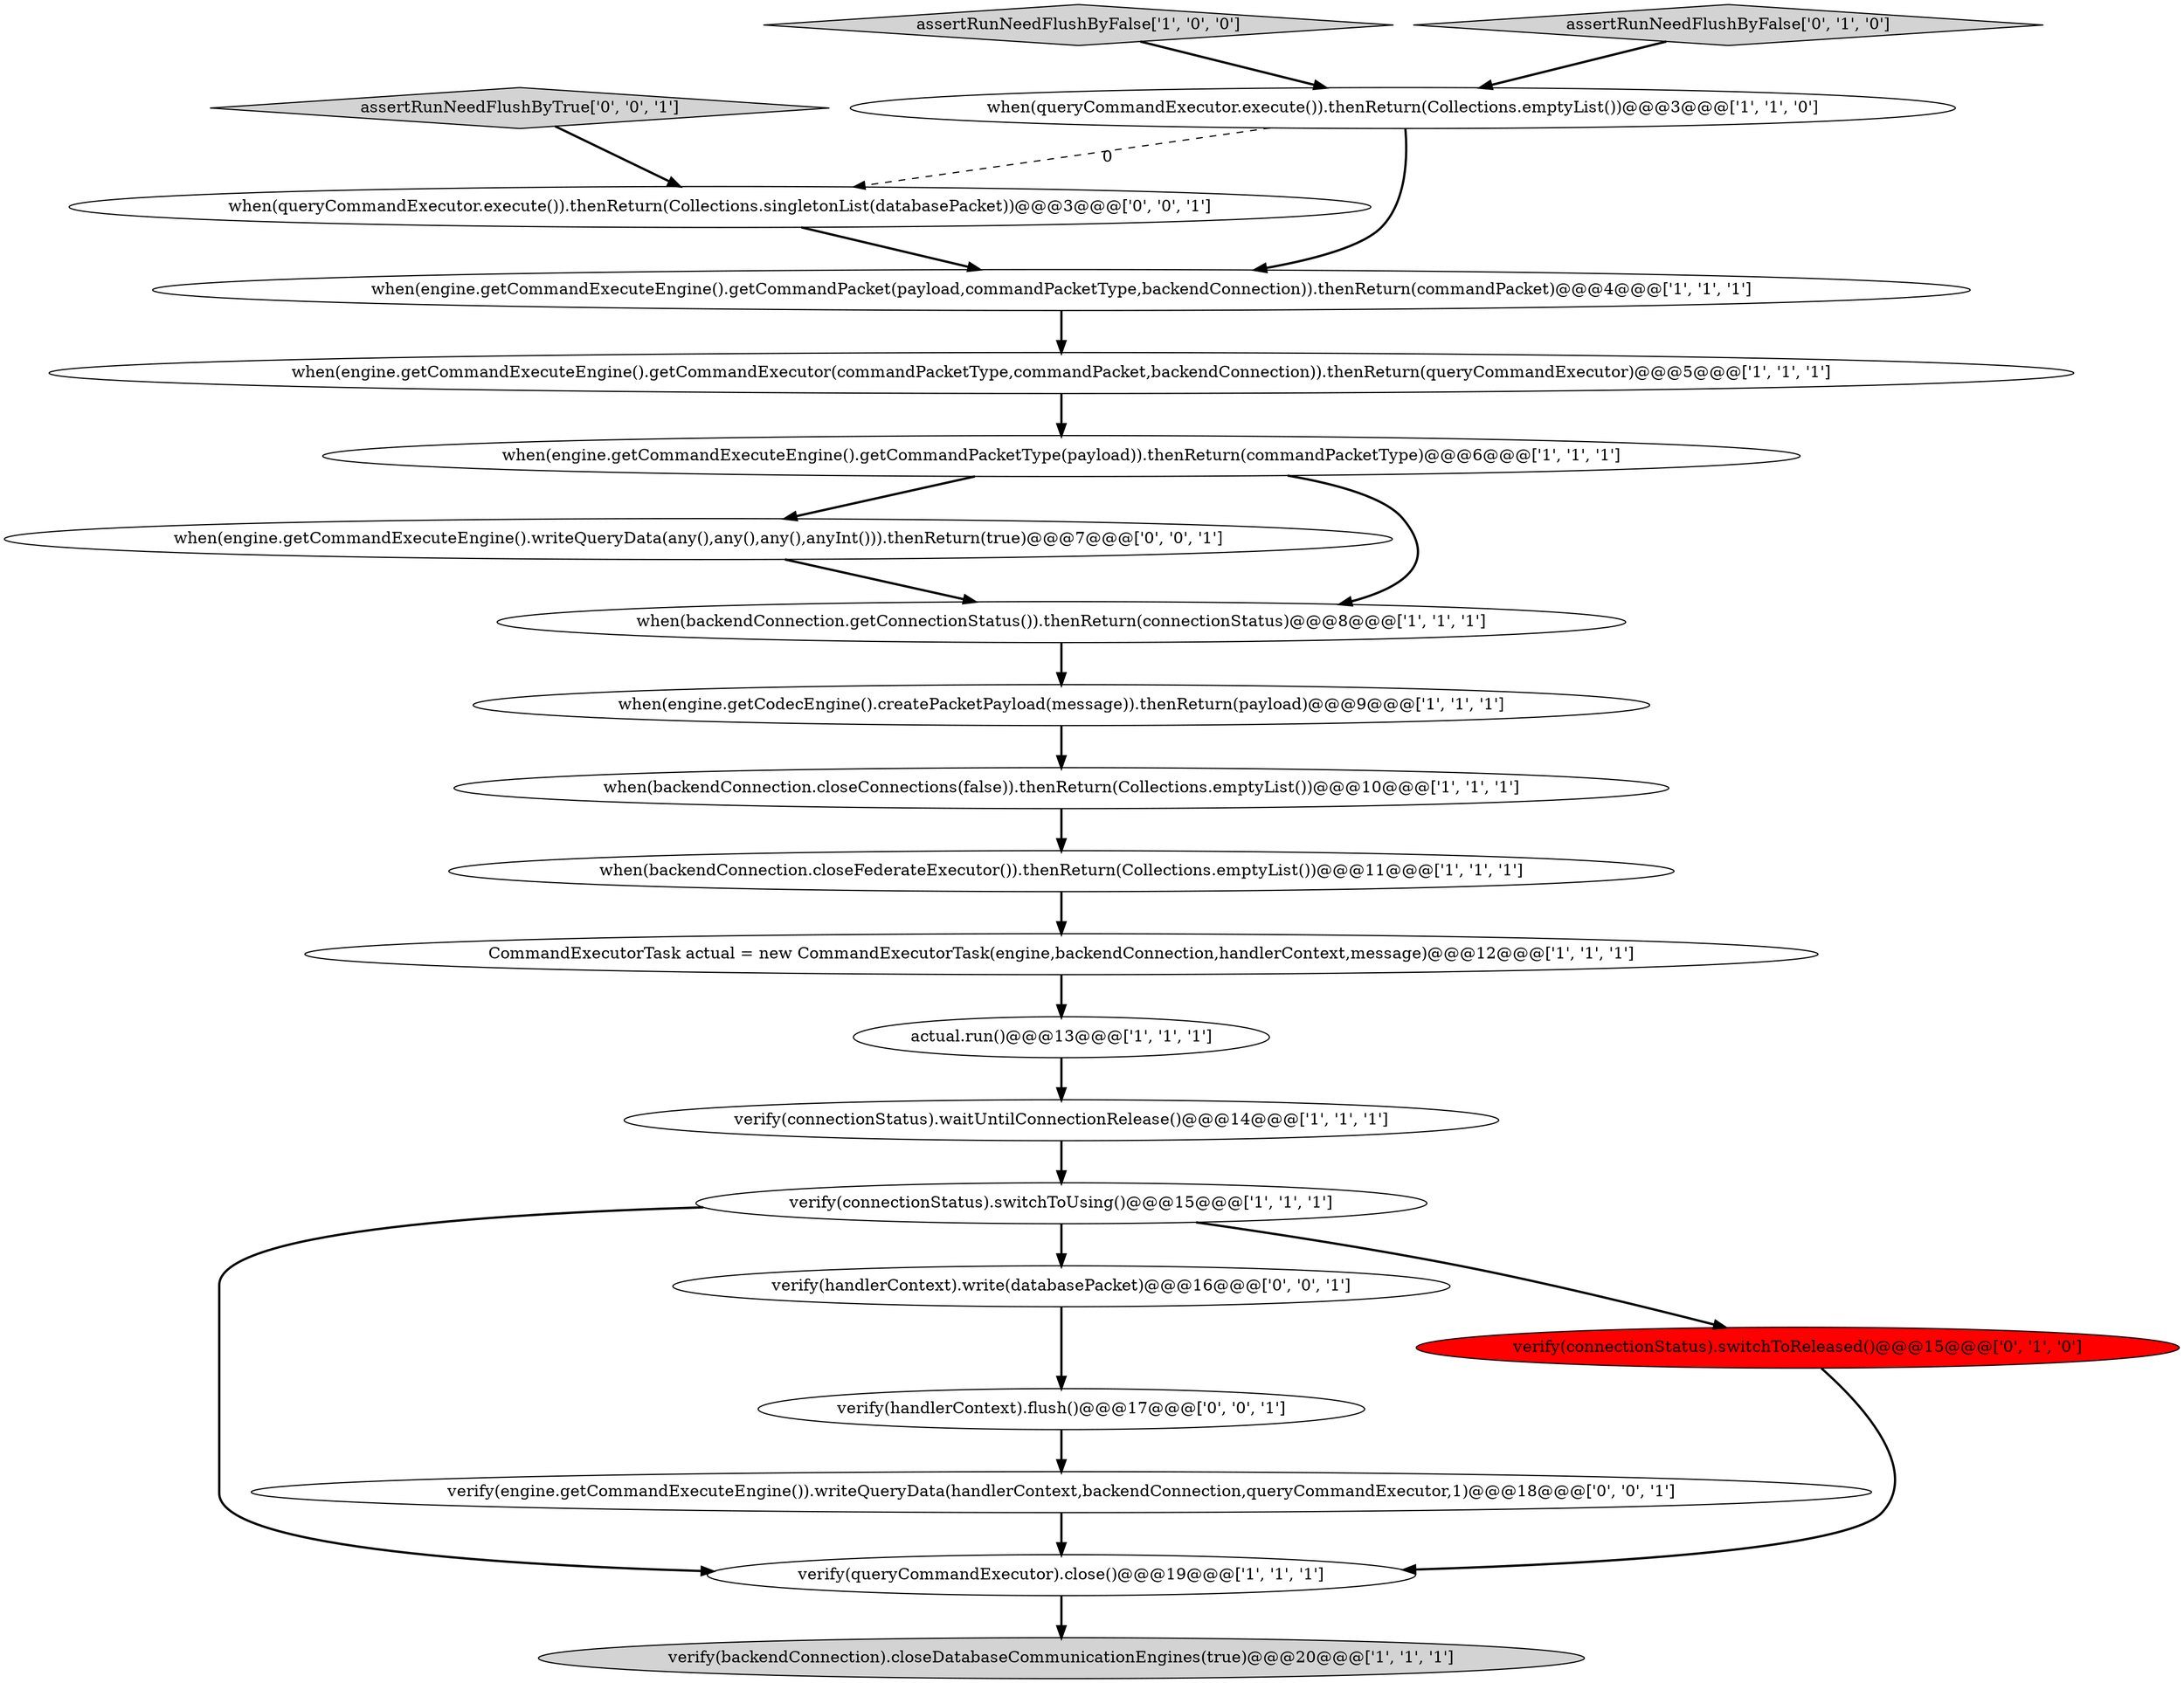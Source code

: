 digraph {
19 [style = filled, label = "verify(engine.getCommandExecuteEngine()).writeQueryData(handlerContext,backendConnection,queryCommandExecutor,1)@@@18@@@['0', '0', '1']", fillcolor = white, shape = ellipse image = "AAA0AAABBB3BBB"];
12 [style = filled, label = "CommandExecutorTask actual = new CommandExecutorTask(engine,backendConnection,handlerContext,message)@@@12@@@['1', '1', '1']", fillcolor = white, shape = ellipse image = "AAA0AAABBB1BBB"];
6 [style = filled, label = "assertRunNeedFlushByFalse['1', '0', '0']", fillcolor = lightgray, shape = diamond image = "AAA0AAABBB1BBB"];
3 [style = filled, label = "verify(backendConnection).closeDatabaseCommunicationEngines(true)@@@20@@@['1', '1', '1']", fillcolor = lightgray, shape = ellipse image = "AAA0AAABBB1BBB"];
15 [style = filled, label = "assertRunNeedFlushByFalse['0', '1', '0']", fillcolor = lightgray, shape = diamond image = "AAA0AAABBB2BBB"];
14 [style = filled, label = "verify(queryCommandExecutor).close()@@@19@@@['1', '1', '1']", fillcolor = white, shape = ellipse image = "AAA0AAABBB1BBB"];
10 [style = filled, label = "verify(connectionStatus).waitUntilConnectionRelease()@@@14@@@['1', '1', '1']", fillcolor = white, shape = ellipse image = "AAA0AAABBB1BBB"];
5 [style = filled, label = "when(backendConnection.closeFederateExecutor()).thenReturn(Collections.emptyList())@@@11@@@['1', '1', '1']", fillcolor = white, shape = ellipse image = "AAA0AAABBB1BBB"];
7 [style = filled, label = "when(engine.getCommandExecuteEngine().getCommandPacket(payload,commandPacketType,backendConnection)).thenReturn(commandPacket)@@@4@@@['1', '1', '1']", fillcolor = white, shape = ellipse image = "AAA0AAABBB1BBB"];
1 [style = filled, label = "when(engine.getCodecEngine().createPacketPayload(message)).thenReturn(payload)@@@9@@@['1', '1', '1']", fillcolor = white, shape = ellipse image = "AAA0AAABBB1BBB"];
4 [style = filled, label = "when(engine.getCommandExecuteEngine().getCommandExecutor(commandPacketType,commandPacket,backendConnection)).thenReturn(queryCommandExecutor)@@@5@@@['1', '1', '1']", fillcolor = white, shape = ellipse image = "AAA0AAABBB1BBB"];
17 [style = filled, label = "verify(handlerContext).write(databasePacket)@@@16@@@['0', '0', '1']", fillcolor = white, shape = ellipse image = "AAA0AAABBB3BBB"];
21 [style = filled, label = "when(engine.getCommandExecuteEngine().writeQueryData(any(),any(),any(),anyInt())).thenReturn(true)@@@7@@@['0', '0', '1']", fillcolor = white, shape = ellipse image = "AAA0AAABBB3BBB"];
8 [style = filled, label = "verify(connectionStatus).switchToUsing()@@@15@@@['1', '1', '1']", fillcolor = white, shape = ellipse image = "AAA0AAABBB1BBB"];
18 [style = filled, label = "when(queryCommandExecutor.execute()).thenReturn(Collections.singletonList(databasePacket))@@@3@@@['0', '0', '1']", fillcolor = white, shape = ellipse image = "AAA0AAABBB3BBB"];
2 [style = filled, label = "actual.run()@@@13@@@['1', '1', '1']", fillcolor = white, shape = ellipse image = "AAA0AAABBB1BBB"];
11 [style = filled, label = "when(backendConnection.closeConnections(false)).thenReturn(Collections.emptyList())@@@10@@@['1', '1', '1']", fillcolor = white, shape = ellipse image = "AAA0AAABBB1BBB"];
20 [style = filled, label = "assertRunNeedFlushByTrue['0', '0', '1']", fillcolor = lightgray, shape = diamond image = "AAA0AAABBB3BBB"];
22 [style = filled, label = "verify(handlerContext).flush()@@@17@@@['0', '0', '1']", fillcolor = white, shape = ellipse image = "AAA0AAABBB3BBB"];
13 [style = filled, label = "when(engine.getCommandExecuteEngine().getCommandPacketType(payload)).thenReturn(commandPacketType)@@@6@@@['1', '1', '1']", fillcolor = white, shape = ellipse image = "AAA0AAABBB1BBB"];
0 [style = filled, label = "when(queryCommandExecutor.execute()).thenReturn(Collections.emptyList())@@@3@@@['1', '1', '0']", fillcolor = white, shape = ellipse image = "AAA0AAABBB1BBB"];
9 [style = filled, label = "when(backendConnection.getConnectionStatus()).thenReturn(connectionStatus)@@@8@@@['1', '1', '1']", fillcolor = white, shape = ellipse image = "AAA0AAABBB1BBB"];
16 [style = filled, label = "verify(connectionStatus).switchToReleased()@@@15@@@['0', '1', '0']", fillcolor = red, shape = ellipse image = "AAA1AAABBB2BBB"];
14->3 [style = bold, label=""];
8->16 [style = bold, label=""];
22->19 [style = bold, label=""];
4->13 [style = bold, label=""];
8->14 [style = bold, label=""];
6->0 [style = bold, label=""];
7->4 [style = bold, label=""];
17->22 [style = bold, label=""];
2->10 [style = bold, label=""];
1->11 [style = bold, label=""];
0->7 [style = bold, label=""];
8->17 [style = bold, label=""];
20->18 [style = bold, label=""];
11->5 [style = bold, label=""];
12->2 [style = bold, label=""];
21->9 [style = bold, label=""];
19->14 [style = bold, label=""];
10->8 [style = bold, label=""];
5->12 [style = bold, label=""];
15->0 [style = bold, label=""];
0->18 [style = dashed, label="0"];
16->14 [style = bold, label=""];
13->9 [style = bold, label=""];
9->1 [style = bold, label=""];
18->7 [style = bold, label=""];
13->21 [style = bold, label=""];
}
